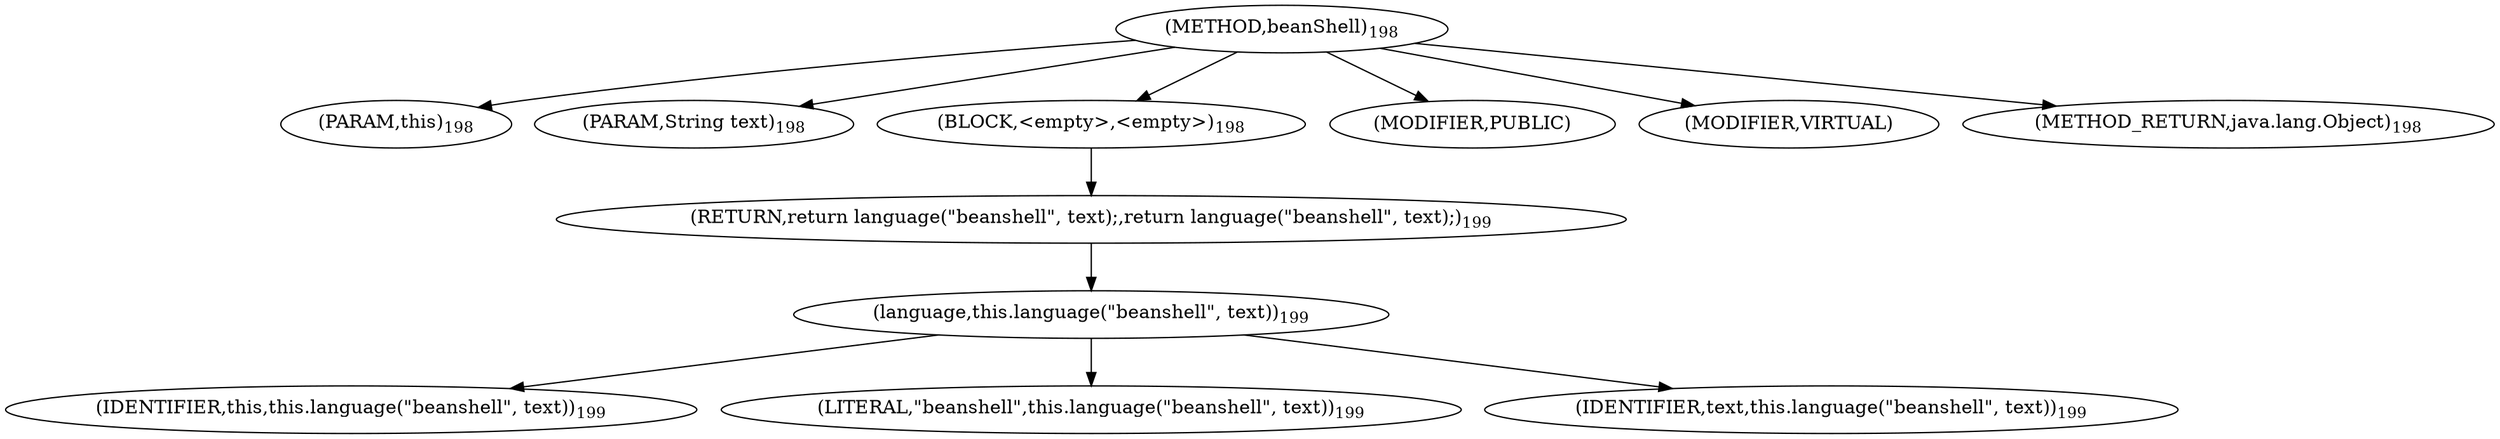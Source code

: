 digraph "beanShell" {  
"369" [label = <(METHOD,beanShell)<SUB>198</SUB>> ]
"46" [label = <(PARAM,this)<SUB>198</SUB>> ]
"370" [label = <(PARAM,String text)<SUB>198</SUB>> ]
"371" [label = <(BLOCK,&lt;empty&gt;,&lt;empty&gt;)<SUB>198</SUB>> ]
"372" [label = <(RETURN,return language(&quot;beanshell&quot;, text);,return language(&quot;beanshell&quot;, text);)<SUB>199</SUB>> ]
"373" [label = <(language,this.language(&quot;beanshell&quot;, text))<SUB>199</SUB>> ]
"45" [label = <(IDENTIFIER,this,this.language(&quot;beanshell&quot;, text))<SUB>199</SUB>> ]
"374" [label = <(LITERAL,&quot;beanshell&quot;,this.language(&quot;beanshell&quot;, text))<SUB>199</SUB>> ]
"375" [label = <(IDENTIFIER,text,this.language(&quot;beanshell&quot;, text))<SUB>199</SUB>> ]
"376" [label = <(MODIFIER,PUBLIC)> ]
"377" [label = <(MODIFIER,VIRTUAL)> ]
"378" [label = <(METHOD_RETURN,java.lang.Object)<SUB>198</SUB>> ]
  "369" -> "46" 
  "369" -> "370" 
  "369" -> "371" 
  "369" -> "376" 
  "369" -> "377" 
  "369" -> "378" 
  "371" -> "372" 
  "372" -> "373" 
  "373" -> "45" 
  "373" -> "374" 
  "373" -> "375" 
}
